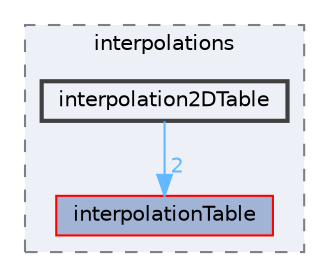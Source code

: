 digraph "src/OpenFOAM/interpolations/interpolation2DTable"
{
 // LATEX_PDF_SIZE
  bgcolor="transparent";
  edge [fontname=Helvetica,fontsize=10,labelfontname=Helvetica,labelfontsize=10];
  node [fontname=Helvetica,fontsize=10,shape=box,height=0.2,width=0.4];
  compound=true
  subgraph clusterdir_e764f87aebd421bcba631b254777cd25 {
    graph [ bgcolor="#edf0f7", pencolor="grey50", label="interpolations", fontname=Helvetica,fontsize=10 style="filled,dashed", URL="dir_e764f87aebd421bcba631b254777cd25.html",tooltip=""]
  dir_9f1aca8cdff648a574ac91ac8f606876 [label="interpolationTable", fillcolor="#a2b4d6", color="red", style="filled", URL="dir_9f1aca8cdff648a574ac91ac8f606876.html",tooltip=""];
  dir_8630504119f3d0001a5421f145fe19b5 [label="interpolation2DTable", fillcolor="#edf0f7", color="grey25", style="filled,bold", URL="dir_8630504119f3d0001a5421f145fe19b5.html",tooltip=""];
  }
  dir_8630504119f3d0001a5421f145fe19b5->dir_9f1aca8cdff648a574ac91ac8f606876 [headlabel="2", labeldistance=1.5 headhref="dir_001929_001938.html" href="dir_001929_001938.html" color="steelblue1" fontcolor="steelblue1"];
}
